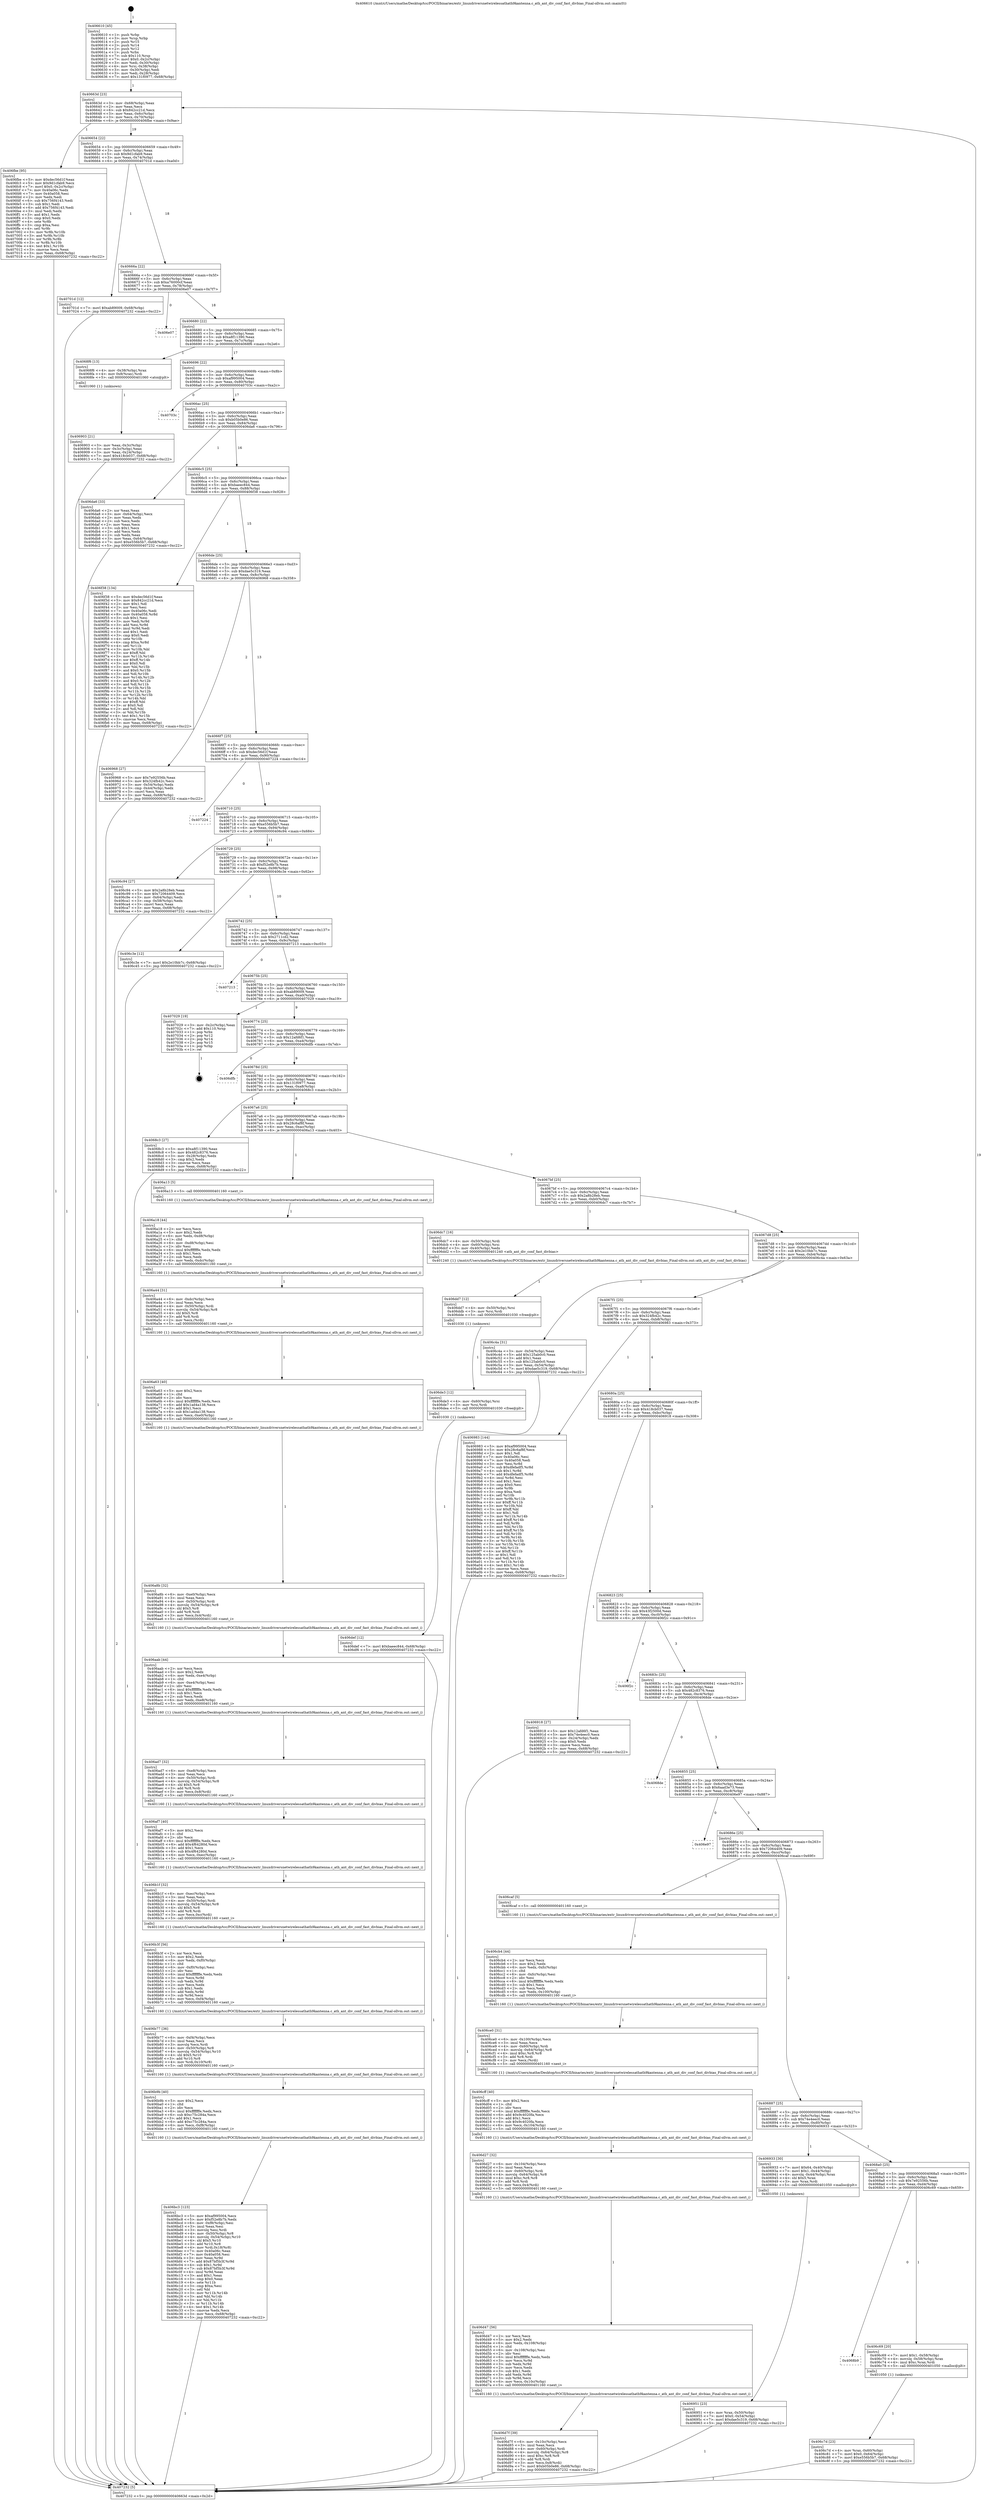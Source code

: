 digraph "0x406610" {
  label = "0x406610 (/mnt/c/Users/mathe/Desktop/tcc/POCII/binaries/extr_linuxdriversnetwirelessathath9kantenna.c_ath_ant_div_conf_fast_divbias_Final-ollvm.out::main(0))"
  labelloc = "t"
  node[shape=record]

  Entry [label="",width=0.3,height=0.3,shape=circle,fillcolor=black,style=filled]
  "0x40663d" [label="{
     0x40663d [23]\l
     | [instrs]\l
     &nbsp;&nbsp;0x40663d \<+3\>: mov -0x68(%rbp),%eax\l
     &nbsp;&nbsp;0x406640 \<+2\>: mov %eax,%ecx\l
     &nbsp;&nbsp;0x406642 \<+6\>: sub $0x842cc21d,%ecx\l
     &nbsp;&nbsp;0x406648 \<+3\>: mov %eax,-0x6c(%rbp)\l
     &nbsp;&nbsp;0x40664b \<+3\>: mov %ecx,-0x70(%rbp)\l
     &nbsp;&nbsp;0x40664e \<+6\>: je 0000000000406fbe \<main+0x9ae\>\l
  }"]
  "0x406fbe" [label="{
     0x406fbe [95]\l
     | [instrs]\l
     &nbsp;&nbsp;0x406fbe \<+5\>: mov $0xdec56d1f,%eax\l
     &nbsp;&nbsp;0x406fc3 \<+5\>: mov $0x9d1cfab9,%ecx\l
     &nbsp;&nbsp;0x406fc8 \<+7\>: movl $0x0,-0x2c(%rbp)\l
     &nbsp;&nbsp;0x406fcf \<+7\>: mov 0x40a06c,%edx\l
     &nbsp;&nbsp;0x406fd6 \<+7\>: mov 0x40a058,%esi\l
     &nbsp;&nbsp;0x406fdd \<+2\>: mov %edx,%edi\l
     &nbsp;&nbsp;0x406fdf \<+6\>: sub $0x756f4143,%edi\l
     &nbsp;&nbsp;0x406fe5 \<+3\>: sub $0x1,%edi\l
     &nbsp;&nbsp;0x406fe8 \<+6\>: add $0x756f4143,%edi\l
     &nbsp;&nbsp;0x406fee \<+3\>: imul %edi,%edx\l
     &nbsp;&nbsp;0x406ff1 \<+3\>: and $0x1,%edx\l
     &nbsp;&nbsp;0x406ff4 \<+3\>: cmp $0x0,%edx\l
     &nbsp;&nbsp;0x406ff7 \<+4\>: sete %r8b\l
     &nbsp;&nbsp;0x406ffb \<+3\>: cmp $0xa,%esi\l
     &nbsp;&nbsp;0x406ffe \<+4\>: setl %r9b\l
     &nbsp;&nbsp;0x407002 \<+3\>: mov %r8b,%r10b\l
     &nbsp;&nbsp;0x407005 \<+3\>: and %r9b,%r10b\l
     &nbsp;&nbsp;0x407008 \<+3\>: xor %r9b,%r8b\l
     &nbsp;&nbsp;0x40700b \<+3\>: or %r8b,%r10b\l
     &nbsp;&nbsp;0x40700e \<+4\>: test $0x1,%r10b\l
     &nbsp;&nbsp;0x407012 \<+3\>: cmovne %ecx,%eax\l
     &nbsp;&nbsp;0x407015 \<+3\>: mov %eax,-0x68(%rbp)\l
     &nbsp;&nbsp;0x407018 \<+5\>: jmp 0000000000407232 \<main+0xc22\>\l
  }"]
  "0x406654" [label="{
     0x406654 [22]\l
     | [instrs]\l
     &nbsp;&nbsp;0x406654 \<+5\>: jmp 0000000000406659 \<main+0x49\>\l
     &nbsp;&nbsp;0x406659 \<+3\>: mov -0x6c(%rbp),%eax\l
     &nbsp;&nbsp;0x40665c \<+5\>: sub $0x9d1cfab9,%eax\l
     &nbsp;&nbsp;0x406661 \<+3\>: mov %eax,-0x74(%rbp)\l
     &nbsp;&nbsp;0x406664 \<+6\>: je 000000000040701d \<main+0xa0d\>\l
  }"]
  Exit [label="",width=0.3,height=0.3,shape=circle,fillcolor=black,style=filled,peripheries=2]
  "0x40701d" [label="{
     0x40701d [12]\l
     | [instrs]\l
     &nbsp;&nbsp;0x40701d \<+7\>: movl $0xab89009,-0x68(%rbp)\l
     &nbsp;&nbsp;0x407024 \<+5\>: jmp 0000000000407232 \<main+0xc22\>\l
  }"]
  "0x40666a" [label="{
     0x40666a [22]\l
     | [instrs]\l
     &nbsp;&nbsp;0x40666a \<+5\>: jmp 000000000040666f \<main+0x5f\>\l
     &nbsp;&nbsp;0x40666f \<+3\>: mov -0x6c(%rbp),%eax\l
     &nbsp;&nbsp;0x406672 \<+5\>: sub $0xa76000cf,%eax\l
     &nbsp;&nbsp;0x406677 \<+3\>: mov %eax,-0x78(%rbp)\l
     &nbsp;&nbsp;0x40667a \<+6\>: je 0000000000406e07 \<main+0x7f7\>\l
  }"]
  "0x406def" [label="{
     0x406def [12]\l
     | [instrs]\l
     &nbsp;&nbsp;0x406def \<+7\>: movl $0xbaeec844,-0x68(%rbp)\l
     &nbsp;&nbsp;0x406df6 \<+5\>: jmp 0000000000407232 \<main+0xc22\>\l
  }"]
  "0x406e07" [label="{
     0x406e07\l
  }", style=dashed]
  "0x406680" [label="{
     0x406680 [22]\l
     | [instrs]\l
     &nbsp;&nbsp;0x406680 \<+5\>: jmp 0000000000406685 \<main+0x75\>\l
     &nbsp;&nbsp;0x406685 \<+3\>: mov -0x6c(%rbp),%eax\l
     &nbsp;&nbsp;0x406688 \<+5\>: sub $0xa8f11390,%eax\l
     &nbsp;&nbsp;0x40668d \<+3\>: mov %eax,-0x7c(%rbp)\l
     &nbsp;&nbsp;0x406690 \<+6\>: je 00000000004068f6 \<main+0x2e6\>\l
  }"]
  "0x406de3" [label="{
     0x406de3 [12]\l
     | [instrs]\l
     &nbsp;&nbsp;0x406de3 \<+4\>: mov -0x60(%rbp),%rsi\l
     &nbsp;&nbsp;0x406de7 \<+3\>: mov %rsi,%rdi\l
     &nbsp;&nbsp;0x406dea \<+5\>: call 0000000000401030 \<free@plt\>\l
     | [calls]\l
     &nbsp;&nbsp;0x401030 \{1\} (unknown)\l
  }"]
  "0x4068f6" [label="{
     0x4068f6 [13]\l
     | [instrs]\l
     &nbsp;&nbsp;0x4068f6 \<+4\>: mov -0x38(%rbp),%rax\l
     &nbsp;&nbsp;0x4068fa \<+4\>: mov 0x8(%rax),%rdi\l
     &nbsp;&nbsp;0x4068fe \<+5\>: call 0000000000401060 \<atoi@plt\>\l
     | [calls]\l
     &nbsp;&nbsp;0x401060 \{1\} (unknown)\l
  }"]
  "0x406696" [label="{
     0x406696 [22]\l
     | [instrs]\l
     &nbsp;&nbsp;0x406696 \<+5\>: jmp 000000000040669b \<main+0x8b\>\l
     &nbsp;&nbsp;0x40669b \<+3\>: mov -0x6c(%rbp),%eax\l
     &nbsp;&nbsp;0x40669e \<+5\>: sub $0xaf995004,%eax\l
     &nbsp;&nbsp;0x4066a3 \<+3\>: mov %eax,-0x80(%rbp)\l
     &nbsp;&nbsp;0x4066a6 \<+6\>: je 000000000040703c \<main+0xa2c\>\l
  }"]
  "0x406dd7" [label="{
     0x406dd7 [12]\l
     | [instrs]\l
     &nbsp;&nbsp;0x406dd7 \<+4\>: mov -0x50(%rbp),%rsi\l
     &nbsp;&nbsp;0x406ddb \<+3\>: mov %rsi,%rdi\l
     &nbsp;&nbsp;0x406dde \<+5\>: call 0000000000401030 \<free@plt\>\l
     | [calls]\l
     &nbsp;&nbsp;0x401030 \{1\} (unknown)\l
  }"]
  "0x40703c" [label="{
     0x40703c\l
  }", style=dashed]
  "0x4066ac" [label="{
     0x4066ac [25]\l
     | [instrs]\l
     &nbsp;&nbsp;0x4066ac \<+5\>: jmp 00000000004066b1 \<main+0xa1\>\l
     &nbsp;&nbsp;0x4066b1 \<+3\>: mov -0x6c(%rbp),%eax\l
     &nbsp;&nbsp;0x4066b4 \<+5\>: sub $0xb05b0e86,%eax\l
     &nbsp;&nbsp;0x4066b9 \<+6\>: mov %eax,-0x84(%rbp)\l
     &nbsp;&nbsp;0x4066bf \<+6\>: je 0000000000406da6 \<main+0x796\>\l
  }"]
  "0x406d7f" [label="{
     0x406d7f [39]\l
     | [instrs]\l
     &nbsp;&nbsp;0x406d7f \<+6\>: mov -0x10c(%rbp),%ecx\l
     &nbsp;&nbsp;0x406d85 \<+3\>: imul %eax,%ecx\l
     &nbsp;&nbsp;0x406d88 \<+4\>: mov -0x60(%rbp),%rdi\l
     &nbsp;&nbsp;0x406d8c \<+4\>: movslq -0x64(%rbp),%r8\l
     &nbsp;&nbsp;0x406d90 \<+4\>: imul $0xc,%r8,%r8\l
     &nbsp;&nbsp;0x406d94 \<+3\>: add %r8,%rdi\l
     &nbsp;&nbsp;0x406d97 \<+3\>: mov %ecx,0x8(%rdi)\l
     &nbsp;&nbsp;0x406d9a \<+7\>: movl $0xb05b0e86,-0x68(%rbp)\l
     &nbsp;&nbsp;0x406da1 \<+5\>: jmp 0000000000407232 \<main+0xc22\>\l
  }"]
  "0x406da6" [label="{
     0x406da6 [33]\l
     | [instrs]\l
     &nbsp;&nbsp;0x406da6 \<+2\>: xor %eax,%eax\l
     &nbsp;&nbsp;0x406da8 \<+3\>: mov -0x64(%rbp),%ecx\l
     &nbsp;&nbsp;0x406dab \<+2\>: mov %eax,%edx\l
     &nbsp;&nbsp;0x406dad \<+2\>: sub %ecx,%edx\l
     &nbsp;&nbsp;0x406daf \<+2\>: mov %eax,%ecx\l
     &nbsp;&nbsp;0x406db1 \<+3\>: sub $0x1,%ecx\l
     &nbsp;&nbsp;0x406db4 \<+2\>: add %ecx,%edx\l
     &nbsp;&nbsp;0x406db6 \<+2\>: sub %edx,%eax\l
     &nbsp;&nbsp;0x406db8 \<+3\>: mov %eax,-0x64(%rbp)\l
     &nbsp;&nbsp;0x406dbb \<+7\>: movl $0xe556b5b7,-0x68(%rbp)\l
     &nbsp;&nbsp;0x406dc2 \<+5\>: jmp 0000000000407232 \<main+0xc22\>\l
  }"]
  "0x4066c5" [label="{
     0x4066c5 [25]\l
     | [instrs]\l
     &nbsp;&nbsp;0x4066c5 \<+5\>: jmp 00000000004066ca \<main+0xba\>\l
     &nbsp;&nbsp;0x4066ca \<+3\>: mov -0x6c(%rbp),%eax\l
     &nbsp;&nbsp;0x4066cd \<+5\>: sub $0xbaeec844,%eax\l
     &nbsp;&nbsp;0x4066d2 \<+6\>: mov %eax,-0x88(%rbp)\l
     &nbsp;&nbsp;0x4066d8 \<+6\>: je 0000000000406f38 \<main+0x928\>\l
  }"]
  "0x406d47" [label="{
     0x406d47 [56]\l
     | [instrs]\l
     &nbsp;&nbsp;0x406d47 \<+2\>: xor %ecx,%ecx\l
     &nbsp;&nbsp;0x406d49 \<+5\>: mov $0x2,%edx\l
     &nbsp;&nbsp;0x406d4e \<+6\>: mov %edx,-0x108(%rbp)\l
     &nbsp;&nbsp;0x406d54 \<+1\>: cltd\l
     &nbsp;&nbsp;0x406d55 \<+6\>: mov -0x108(%rbp),%esi\l
     &nbsp;&nbsp;0x406d5b \<+2\>: idiv %esi\l
     &nbsp;&nbsp;0x406d5d \<+6\>: imul $0xfffffffe,%edx,%edx\l
     &nbsp;&nbsp;0x406d63 \<+3\>: mov %ecx,%r9d\l
     &nbsp;&nbsp;0x406d66 \<+3\>: sub %edx,%r9d\l
     &nbsp;&nbsp;0x406d69 \<+2\>: mov %ecx,%edx\l
     &nbsp;&nbsp;0x406d6b \<+3\>: sub $0x1,%edx\l
     &nbsp;&nbsp;0x406d6e \<+3\>: add %edx,%r9d\l
     &nbsp;&nbsp;0x406d71 \<+3\>: sub %r9d,%ecx\l
     &nbsp;&nbsp;0x406d74 \<+6\>: mov %ecx,-0x10c(%rbp)\l
     &nbsp;&nbsp;0x406d7a \<+5\>: call 0000000000401160 \<next_i\>\l
     | [calls]\l
     &nbsp;&nbsp;0x401160 \{1\} (/mnt/c/Users/mathe/Desktop/tcc/POCII/binaries/extr_linuxdriversnetwirelessathath9kantenna.c_ath_ant_div_conf_fast_divbias_Final-ollvm.out::next_i)\l
  }"]
  "0x406f38" [label="{
     0x406f38 [134]\l
     | [instrs]\l
     &nbsp;&nbsp;0x406f38 \<+5\>: mov $0xdec56d1f,%eax\l
     &nbsp;&nbsp;0x406f3d \<+5\>: mov $0x842cc21d,%ecx\l
     &nbsp;&nbsp;0x406f42 \<+2\>: mov $0x1,%dl\l
     &nbsp;&nbsp;0x406f44 \<+2\>: xor %esi,%esi\l
     &nbsp;&nbsp;0x406f46 \<+7\>: mov 0x40a06c,%edi\l
     &nbsp;&nbsp;0x406f4d \<+8\>: mov 0x40a058,%r8d\l
     &nbsp;&nbsp;0x406f55 \<+3\>: sub $0x1,%esi\l
     &nbsp;&nbsp;0x406f58 \<+3\>: mov %edi,%r9d\l
     &nbsp;&nbsp;0x406f5b \<+3\>: add %esi,%r9d\l
     &nbsp;&nbsp;0x406f5e \<+4\>: imul %r9d,%edi\l
     &nbsp;&nbsp;0x406f62 \<+3\>: and $0x1,%edi\l
     &nbsp;&nbsp;0x406f65 \<+3\>: cmp $0x0,%edi\l
     &nbsp;&nbsp;0x406f68 \<+4\>: sete %r10b\l
     &nbsp;&nbsp;0x406f6c \<+4\>: cmp $0xa,%r8d\l
     &nbsp;&nbsp;0x406f70 \<+4\>: setl %r11b\l
     &nbsp;&nbsp;0x406f74 \<+3\>: mov %r10b,%bl\l
     &nbsp;&nbsp;0x406f77 \<+3\>: xor $0xff,%bl\l
     &nbsp;&nbsp;0x406f7a \<+3\>: mov %r11b,%r14b\l
     &nbsp;&nbsp;0x406f7d \<+4\>: xor $0xff,%r14b\l
     &nbsp;&nbsp;0x406f81 \<+3\>: xor $0x0,%dl\l
     &nbsp;&nbsp;0x406f84 \<+3\>: mov %bl,%r15b\l
     &nbsp;&nbsp;0x406f87 \<+4\>: and $0x0,%r15b\l
     &nbsp;&nbsp;0x406f8b \<+3\>: and %dl,%r10b\l
     &nbsp;&nbsp;0x406f8e \<+3\>: mov %r14b,%r12b\l
     &nbsp;&nbsp;0x406f91 \<+4\>: and $0x0,%r12b\l
     &nbsp;&nbsp;0x406f95 \<+3\>: and %dl,%r11b\l
     &nbsp;&nbsp;0x406f98 \<+3\>: or %r10b,%r15b\l
     &nbsp;&nbsp;0x406f9b \<+3\>: or %r11b,%r12b\l
     &nbsp;&nbsp;0x406f9e \<+3\>: xor %r12b,%r15b\l
     &nbsp;&nbsp;0x406fa1 \<+3\>: or %r14b,%bl\l
     &nbsp;&nbsp;0x406fa4 \<+3\>: xor $0xff,%bl\l
     &nbsp;&nbsp;0x406fa7 \<+3\>: or $0x0,%dl\l
     &nbsp;&nbsp;0x406faa \<+2\>: and %dl,%bl\l
     &nbsp;&nbsp;0x406fac \<+3\>: or %bl,%r15b\l
     &nbsp;&nbsp;0x406faf \<+4\>: test $0x1,%r15b\l
     &nbsp;&nbsp;0x406fb3 \<+3\>: cmovne %ecx,%eax\l
     &nbsp;&nbsp;0x406fb6 \<+3\>: mov %eax,-0x68(%rbp)\l
     &nbsp;&nbsp;0x406fb9 \<+5\>: jmp 0000000000407232 \<main+0xc22\>\l
  }"]
  "0x4066de" [label="{
     0x4066de [25]\l
     | [instrs]\l
     &nbsp;&nbsp;0x4066de \<+5\>: jmp 00000000004066e3 \<main+0xd3\>\l
     &nbsp;&nbsp;0x4066e3 \<+3\>: mov -0x6c(%rbp),%eax\l
     &nbsp;&nbsp;0x4066e6 \<+5\>: sub $0xdae5c319,%eax\l
     &nbsp;&nbsp;0x4066eb \<+6\>: mov %eax,-0x8c(%rbp)\l
     &nbsp;&nbsp;0x4066f1 \<+6\>: je 0000000000406968 \<main+0x358\>\l
  }"]
  "0x406d27" [label="{
     0x406d27 [32]\l
     | [instrs]\l
     &nbsp;&nbsp;0x406d27 \<+6\>: mov -0x104(%rbp),%ecx\l
     &nbsp;&nbsp;0x406d2d \<+3\>: imul %eax,%ecx\l
     &nbsp;&nbsp;0x406d30 \<+4\>: mov -0x60(%rbp),%rdi\l
     &nbsp;&nbsp;0x406d34 \<+4\>: movslq -0x64(%rbp),%r8\l
     &nbsp;&nbsp;0x406d38 \<+4\>: imul $0xc,%r8,%r8\l
     &nbsp;&nbsp;0x406d3c \<+3\>: add %r8,%rdi\l
     &nbsp;&nbsp;0x406d3f \<+3\>: mov %ecx,0x4(%rdi)\l
     &nbsp;&nbsp;0x406d42 \<+5\>: call 0000000000401160 \<next_i\>\l
     | [calls]\l
     &nbsp;&nbsp;0x401160 \{1\} (/mnt/c/Users/mathe/Desktop/tcc/POCII/binaries/extr_linuxdriversnetwirelessathath9kantenna.c_ath_ant_div_conf_fast_divbias_Final-ollvm.out::next_i)\l
  }"]
  "0x406968" [label="{
     0x406968 [27]\l
     | [instrs]\l
     &nbsp;&nbsp;0x406968 \<+5\>: mov $0x7e92556b,%eax\l
     &nbsp;&nbsp;0x40696d \<+5\>: mov $0x324fb42c,%ecx\l
     &nbsp;&nbsp;0x406972 \<+3\>: mov -0x54(%rbp),%edx\l
     &nbsp;&nbsp;0x406975 \<+3\>: cmp -0x44(%rbp),%edx\l
     &nbsp;&nbsp;0x406978 \<+3\>: cmovl %ecx,%eax\l
     &nbsp;&nbsp;0x40697b \<+3\>: mov %eax,-0x68(%rbp)\l
     &nbsp;&nbsp;0x40697e \<+5\>: jmp 0000000000407232 \<main+0xc22\>\l
  }"]
  "0x4066f7" [label="{
     0x4066f7 [25]\l
     | [instrs]\l
     &nbsp;&nbsp;0x4066f7 \<+5\>: jmp 00000000004066fc \<main+0xec\>\l
     &nbsp;&nbsp;0x4066fc \<+3\>: mov -0x6c(%rbp),%eax\l
     &nbsp;&nbsp;0x4066ff \<+5\>: sub $0xdec56d1f,%eax\l
     &nbsp;&nbsp;0x406704 \<+6\>: mov %eax,-0x90(%rbp)\l
     &nbsp;&nbsp;0x40670a \<+6\>: je 0000000000407224 \<main+0xc14\>\l
  }"]
  "0x406cff" [label="{
     0x406cff [40]\l
     | [instrs]\l
     &nbsp;&nbsp;0x406cff \<+5\>: mov $0x2,%ecx\l
     &nbsp;&nbsp;0x406d04 \<+1\>: cltd\l
     &nbsp;&nbsp;0x406d05 \<+2\>: idiv %ecx\l
     &nbsp;&nbsp;0x406d07 \<+6\>: imul $0xfffffffe,%edx,%ecx\l
     &nbsp;&nbsp;0x406d0d \<+6\>: add $0x9c4020fa,%ecx\l
     &nbsp;&nbsp;0x406d13 \<+3\>: add $0x1,%ecx\l
     &nbsp;&nbsp;0x406d16 \<+6\>: sub $0x9c4020fa,%ecx\l
     &nbsp;&nbsp;0x406d1c \<+6\>: mov %ecx,-0x104(%rbp)\l
     &nbsp;&nbsp;0x406d22 \<+5\>: call 0000000000401160 \<next_i\>\l
     | [calls]\l
     &nbsp;&nbsp;0x401160 \{1\} (/mnt/c/Users/mathe/Desktop/tcc/POCII/binaries/extr_linuxdriversnetwirelessathath9kantenna.c_ath_ant_div_conf_fast_divbias_Final-ollvm.out::next_i)\l
  }"]
  "0x407224" [label="{
     0x407224\l
  }", style=dashed]
  "0x406710" [label="{
     0x406710 [25]\l
     | [instrs]\l
     &nbsp;&nbsp;0x406710 \<+5\>: jmp 0000000000406715 \<main+0x105\>\l
     &nbsp;&nbsp;0x406715 \<+3\>: mov -0x6c(%rbp),%eax\l
     &nbsp;&nbsp;0x406718 \<+5\>: sub $0xe556b5b7,%eax\l
     &nbsp;&nbsp;0x40671d \<+6\>: mov %eax,-0x94(%rbp)\l
     &nbsp;&nbsp;0x406723 \<+6\>: je 0000000000406c94 \<main+0x684\>\l
  }"]
  "0x406ce0" [label="{
     0x406ce0 [31]\l
     | [instrs]\l
     &nbsp;&nbsp;0x406ce0 \<+6\>: mov -0x100(%rbp),%ecx\l
     &nbsp;&nbsp;0x406ce6 \<+3\>: imul %eax,%ecx\l
     &nbsp;&nbsp;0x406ce9 \<+4\>: mov -0x60(%rbp),%rdi\l
     &nbsp;&nbsp;0x406ced \<+4\>: movslq -0x64(%rbp),%r8\l
     &nbsp;&nbsp;0x406cf1 \<+4\>: imul $0xc,%r8,%r8\l
     &nbsp;&nbsp;0x406cf5 \<+3\>: add %r8,%rdi\l
     &nbsp;&nbsp;0x406cf8 \<+2\>: mov %ecx,(%rdi)\l
     &nbsp;&nbsp;0x406cfa \<+5\>: call 0000000000401160 \<next_i\>\l
     | [calls]\l
     &nbsp;&nbsp;0x401160 \{1\} (/mnt/c/Users/mathe/Desktop/tcc/POCII/binaries/extr_linuxdriversnetwirelessathath9kantenna.c_ath_ant_div_conf_fast_divbias_Final-ollvm.out::next_i)\l
  }"]
  "0x406c94" [label="{
     0x406c94 [27]\l
     | [instrs]\l
     &nbsp;&nbsp;0x406c94 \<+5\>: mov $0x2a8b28eb,%eax\l
     &nbsp;&nbsp;0x406c99 \<+5\>: mov $0x72064409,%ecx\l
     &nbsp;&nbsp;0x406c9e \<+3\>: mov -0x64(%rbp),%edx\l
     &nbsp;&nbsp;0x406ca1 \<+3\>: cmp -0x58(%rbp),%edx\l
     &nbsp;&nbsp;0x406ca4 \<+3\>: cmovl %ecx,%eax\l
     &nbsp;&nbsp;0x406ca7 \<+3\>: mov %eax,-0x68(%rbp)\l
     &nbsp;&nbsp;0x406caa \<+5\>: jmp 0000000000407232 \<main+0xc22\>\l
  }"]
  "0x406729" [label="{
     0x406729 [25]\l
     | [instrs]\l
     &nbsp;&nbsp;0x406729 \<+5\>: jmp 000000000040672e \<main+0x11e\>\l
     &nbsp;&nbsp;0x40672e \<+3\>: mov -0x6c(%rbp),%eax\l
     &nbsp;&nbsp;0x406731 \<+5\>: sub $0xf52e8b7b,%eax\l
     &nbsp;&nbsp;0x406736 \<+6\>: mov %eax,-0x98(%rbp)\l
     &nbsp;&nbsp;0x40673c \<+6\>: je 0000000000406c3e \<main+0x62e\>\l
  }"]
  "0x406cb4" [label="{
     0x406cb4 [44]\l
     | [instrs]\l
     &nbsp;&nbsp;0x406cb4 \<+2\>: xor %ecx,%ecx\l
     &nbsp;&nbsp;0x406cb6 \<+5\>: mov $0x2,%edx\l
     &nbsp;&nbsp;0x406cbb \<+6\>: mov %edx,-0xfc(%rbp)\l
     &nbsp;&nbsp;0x406cc1 \<+1\>: cltd\l
     &nbsp;&nbsp;0x406cc2 \<+6\>: mov -0xfc(%rbp),%esi\l
     &nbsp;&nbsp;0x406cc8 \<+2\>: idiv %esi\l
     &nbsp;&nbsp;0x406cca \<+6\>: imul $0xfffffffe,%edx,%edx\l
     &nbsp;&nbsp;0x406cd0 \<+3\>: sub $0x1,%ecx\l
     &nbsp;&nbsp;0x406cd3 \<+2\>: sub %ecx,%edx\l
     &nbsp;&nbsp;0x406cd5 \<+6\>: mov %edx,-0x100(%rbp)\l
     &nbsp;&nbsp;0x406cdb \<+5\>: call 0000000000401160 \<next_i\>\l
     | [calls]\l
     &nbsp;&nbsp;0x401160 \{1\} (/mnt/c/Users/mathe/Desktop/tcc/POCII/binaries/extr_linuxdriversnetwirelessathath9kantenna.c_ath_ant_div_conf_fast_divbias_Final-ollvm.out::next_i)\l
  }"]
  "0x406c3e" [label="{
     0x406c3e [12]\l
     | [instrs]\l
     &nbsp;&nbsp;0x406c3e \<+7\>: movl $0x2e10bb7c,-0x68(%rbp)\l
     &nbsp;&nbsp;0x406c45 \<+5\>: jmp 0000000000407232 \<main+0xc22\>\l
  }"]
  "0x406742" [label="{
     0x406742 [25]\l
     | [instrs]\l
     &nbsp;&nbsp;0x406742 \<+5\>: jmp 0000000000406747 \<main+0x137\>\l
     &nbsp;&nbsp;0x406747 \<+3\>: mov -0x6c(%rbp),%eax\l
     &nbsp;&nbsp;0x40674a \<+5\>: sub $0x2711cd2,%eax\l
     &nbsp;&nbsp;0x40674f \<+6\>: mov %eax,-0x9c(%rbp)\l
     &nbsp;&nbsp;0x406755 \<+6\>: je 0000000000407213 \<main+0xc03\>\l
  }"]
  "0x406c7d" [label="{
     0x406c7d [23]\l
     | [instrs]\l
     &nbsp;&nbsp;0x406c7d \<+4\>: mov %rax,-0x60(%rbp)\l
     &nbsp;&nbsp;0x406c81 \<+7\>: movl $0x0,-0x64(%rbp)\l
     &nbsp;&nbsp;0x406c88 \<+7\>: movl $0xe556b5b7,-0x68(%rbp)\l
     &nbsp;&nbsp;0x406c8f \<+5\>: jmp 0000000000407232 \<main+0xc22\>\l
  }"]
  "0x407213" [label="{
     0x407213\l
  }", style=dashed]
  "0x40675b" [label="{
     0x40675b [25]\l
     | [instrs]\l
     &nbsp;&nbsp;0x40675b \<+5\>: jmp 0000000000406760 \<main+0x150\>\l
     &nbsp;&nbsp;0x406760 \<+3\>: mov -0x6c(%rbp),%eax\l
     &nbsp;&nbsp;0x406763 \<+5\>: sub $0xab89009,%eax\l
     &nbsp;&nbsp;0x406768 \<+6\>: mov %eax,-0xa0(%rbp)\l
     &nbsp;&nbsp;0x40676e \<+6\>: je 0000000000407029 \<main+0xa19\>\l
  }"]
  "0x4068b9" [label="{
     0x4068b9\l
  }", style=dashed]
  "0x407029" [label="{
     0x407029 [19]\l
     | [instrs]\l
     &nbsp;&nbsp;0x407029 \<+3\>: mov -0x2c(%rbp),%eax\l
     &nbsp;&nbsp;0x40702c \<+7\>: add $0x110,%rsp\l
     &nbsp;&nbsp;0x407033 \<+1\>: pop %rbx\l
     &nbsp;&nbsp;0x407034 \<+2\>: pop %r12\l
     &nbsp;&nbsp;0x407036 \<+2\>: pop %r14\l
     &nbsp;&nbsp;0x407038 \<+2\>: pop %r15\l
     &nbsp;&nbsp;0x40703a \<+1\>: pop %rbp\l
     &nbsp;&nbsp;0x40703b \<+1\>: ret\l
  }"]
  "0x406774" [label="{
     0x406774 [25]\l
     | [instrs]\l
     &nbsp;&nbsp;0x406774 \<+5\>: jmp 0000000000406779 \<main+0x169\>\l
     &nbsp;&nbsp;0x406779 \<+3\>: mov -0x6c(%rbp),%eax\l
     &nbsp;&nbsp;0x40677c \<+5\>: sub $0x12afd6f1,%eax\l
     &nbsp;&nbsp;0x406781 \<+6\>: mov %eax,-0xa4(%rbp)\l
     &nbsp;&nbsp;0x406787 \<+6\>: je 0000000000406dfb \<main+0x7eb\>\l
  }"]
  "0x406c69" [label="{
     0x406c69 [20]\l
     | [instrs]\l
     &nbsp;&nbsp;0x406c69 \<+7\>: movl $0x1,-0x58(%rbp)\l
     &nbsp;&nbsp;0x406c70 \<+4\>: movslq -0x58(%rbp),%rax\l
     &nbsp;&nbsp;0x406c74 \<+4\>: imul $0xc,%rax,%rdi\l
     &nbsp;&nbsp;0x406c78 \<+5\>: call 0000000000401050 \<malloc@plt\>\l
     | [calls]\l
     &nbsp;&nbsp;0x401050 \{1\} (unknown)\l
  }"]
  "0x406dfb" [label="{
     0x406dfb\l
  }", style=dashed]
  "0x40678d" [label="{
     0x40678d [25]\l
     | [instrs]\l
     &nbsp;&nbsp;0x40678d \<+5\>: jmp 0000000000406792 \<main+0x182\>\l
     &nbsp;&nbsp;0x406792 \<+3\>: mov -0x6c(%rbp),%eax\l
     &nbsp;&nbsp;0x406795 \<+5\>: sub $0x131f0977,%eax\l
     &nbsp;&nbsp;0x40679a \<+6\>: mov %eax,-0xa8(%rbp)\l
     &nbsp;&nbsp;0x4067a0 \<+6\>: je 00000000004068c3 \<main+0x2b3\>\l
  }"]
  "0x406bc3" [label="{
     0x406bc3 [123]\l
     | [instrs]\l
     &nbsp;&nbsp;0x406bc3 \<+5\>: mov $0xaf995004,%ecx\l
     &nbsp;&nbsp;0x406bc8 \<+5\>: mov $0xf52e8b7b,%edx\l
     &nbsp;&nbsp;0x406bcd \<+6\>: mov -0xf8(%rbp),%esi\l
     &nbsp;&nbsp;0x406bd3 \<+3\>: imul %eax,%esi\l
     &nbsp;&nbsp;0x406bd6 \<+3\>: movslq %esi,%rdi\l
     &nbsp;&nbsp;0x406bd9 \<+4\>: mov -0x50(%rbp),%r8\l
     &nbsp;&nbsp;0x406bdd \<+4\>: movslq -0x54(%rbp),%r10\l
     &nbsp;&nbsp;0x406be1 \<+4\>: shl $0x5,%r10\l
     &nbsp;&nbsp;0x406be5 \<+3\>: add %r10,%r8\l
     &nbsp;&nbsp;0x406be8 \<+4\>: mov %rdi,0x18(%r8)\l
     &nbsp;&nbsp;0x406bec \<+7\>: mov 0x40a06c,%eax\l
     &nbsp;&nbsp;0x406bf3 \<+7\>: mov 0x40a058,%esi\l
     &nbsp;&nbsp;0x406bfa \<+3\>: mov %eax,%r9d\l
     &nbsp;&nbsp;0x406bfd \<+7\>: add $0x87bf5b3f,%r9d\l
     &nbsp;&nbsp;0x406c04 \<+4\>: sub $0x1,%r9d\l
     &nbsp;&nbsp;0x406c08 \<+7\>: sub $0x87bf5b3f,%r9d\l
     &nbsp;&nbsp;0x406c0f \<+4\>: imul %r9d,%eax\l
     &nbsp;&nbsp;0x406c13 \<+3\>: and $0x1,%eax\l
     &nbsp;&nbsp;0x406c16 \<+3\>: cmp $0x0,%eax\l
     &nbsp;&nbsp;0x406c19 \<+4\>: sete %r11b\l
     &nbsp;&nbsp;0x406c1d \<+3\>: cmp $0xa,%esi\l
     &nbsp;&nbsp;0x406c20 \<+3\>: setl %bl\l
     &nbsp;&nbsp;0x406c23 \<+3\>: mov %r11b,%r14b\l
     &nbsp;&nbsp;0x406c26 \<+3\>: and %bl,%r14b\l
     &nbsp;&nbsp;0x406c29 \<+3\>: xor %bl,%r11b\l
     &nbsp;&nbsp;0x406c2c \<+3\>: or %r11b,%r14b\l
     &nbsp;&nbsp;0x406c2f \<+4\>: test $0x1,%r14b\l
     &nbsp;&nbsp;0x406c33 \<+3\>: cmovne %edx,%ecx\l
     &nbsp;&nbsp;0x406c36 \<+3\>: mov %ecx,-0x68(%rbp)\l
     &nbsp;&nbsp;0x406c39 \<+5\>: jmp 0000000000407232 \<main+0xc22\>\l
  }"]
  "0x4068c3" [label="{
     0x4068c3 [27]\l
     | [instrs]\l
     &nbsp;&nbsp;0x4068c3 \<+5\>: mov $0xa8f11390,%eax\l
     &nbsp;&nbsp;0x4068c8 \<+5\>: mov $0x482c8376,%ecx\l
     &nbsp;&nbsp;0x4068cd \<+3\>: mov -0x28(%rbp),%edx\l
     &nbsp;&nbsp;0x4068d0 \<+3\>: cmp $0x2,%edx\l
     &nbsp;&nbsp;0x4068d3 \<+3\>: cmovne %ecx,%eax\l
     &nbsp;&nbsp;0x4068d6 \<+3\>: mov %eax,-0x68(%rbp)\l
     &nbsp;&nbsp;0x4068d9 \<+5\>: jmp 0000000000407232 \<main+0xc22\>\l
  }"]
  "0x4067a6" [label="{
     0x4067a6 [25]\l
     | [instrs]\l
     &nbsp;&nbsp;0x4067a6 \<+5\>: jmp 00000000004067ab \<main+0x19b\>\l
     &nbsp;&nbsp;0x4067ab \<+3\>: mov -0x6c(%rbp),%eax\l
     &nbsp;&nbsp;0x4067ae \<+5\>: sub $0x28c6af8f,%eax\l
     &nbsp;&nbsp;0x4067b3 \<+6\>: mov %eax,-0xac(%rbp)\l
     &nbsp;&nbsp;0x4067b9 \<+6\>: je 0000000000406a13 \<main+0x403\>\l
  }"]
  "0x407232" [label="{
     0x407232 [5]\l
     | [instrs]\l
     &nbsp;&nbsp;0x407232 \<+5\>: jmp 000000000040663d \<main+0x2d\>\l
  }"]
  "0x406610" [label="{
     0x406610 [45]\l
     | [instrs]\l
     &nbsp;&nbsp;0x406610 \<+1\>: push %rbp\l
     &nbsp;&nbsp;0x406611 \<+3\>: mov %rsp,%rbp\l
     &nbsp;&nbsp;0x406614 \<+2\>: push %r15\l
     &nbsp;&nbsp;0x406616 \<+2\>: push %r14\l
     &nbsp;&nbsp;0x406618 \<+2\>: push %r12\l
     &nbsp;&nbsp;0x40661a \<+1\>: push %rbx\l
     &nbsp;&nbsp;0x40661b \<+7\>: sub $0x110,%rsp\l
     &nbsp;&nbsp;0x406622 \<+7\>: movl $0x0,-0x2c(%rbp)\l
     &nbsp;&nbsp;0x406629 \<+3\>: mov %edi,-0x30(%rbp)\l
     &nbsp;&nbsp;0x40662c \<+4\>: mov %rsi,-0x38(%rbp)\l
     &nbsp;&nbsp;0x406630 \<+3\>: mov -0x30(%rbp),%edi\l
     &nbsp;&nbsp;0x406633 \<+3\>: mov %edi,-0x28(%rbp)\l
     &nbsp;&nbsp;0x406636 \<+7\>: movl $0x131f0977,-0x68(%rbp)\l
  }"]
  "0x406903" [label="{
     0x406903 [21]\l
     | [instrs]\l
     &nbsp;&nbsp;0x406903 \<+3\>: mov %eax,-0x3c(%rbp)\l
     &nbsp;&nbsp;0x406906 \<+3\>: mov -0x3c(%rbp),%eax\l
     &nbsp;&nbsp;0x406909 \<+3\>: mov %eax,-0x24(%rbp)\l
     &nbsp;&nbsp;0x40690c \<+7\>: movl $0x418cb037,-0x68(%rbp)\l
     &nbsp;&nbsp;0x406913 \<+5\>: jmp 0000000000407232 \<main+0xc22\>\l
  }"]
  "0x406b9b" [label="{
     0x406b9b [40]\l
     | [instrs]\l
     &nbsp;&nbsp;0x406b9b \<+5\>: mov $0x2,%ecx\l
     &nbsp;&nbsp;0x406ba0 \<+1\>: cltd\l
     &nbsp;&nbsp;0x406ba1 \<+2\>: idiv %ecx\l
     &nbsp;&nbsp;0x406ba3 \<+6\>: imul $0xfffffffe,%edx,%ecx\l
     &nbsp;&nbsp;0x406ba9 \<+6\>: sub $0xc75c284a,%ecx\l
     &nbsp;&nbsp;0x406baf \<+3\>: add $0x1,%ecx\l
     &nbsp;&nbsp;0x406bb2 \<+6\>: add $0xc75c284a,%ecx\l
     &nbsp;&nbsp;0x406bb8 \<+6\>: mov %ecx,-0xf8(%rbp)\l
     &nbsp;&nbsp;0x406bbe \<+5\>: call 0000000000401160 \<next_i\>\l
     | [calls]\l
     &nbsp;&nbsp;0x401160 \{1\} (/mnt/c/Users/mathe/Desktop/tcc/POCII/binaries/extr_linuxdriversnetwirelessathath9kantenna.c_ath_ant_div_conf_fast_divbias_Final-ollvm.out::next_i)\l
  }"]
  "0x406a13" [label="{
     0x406a13 [5]\l
     | [instrs]\l
     &nbsp;&nbsp;0x406a13 \<+5\>: call 0000000000401160 \<next_i\>\l
     | [calls]\l
     &nbsp;&nbsp;0x401160 \{1\} (/mnt/c/Users/mathe/Desktop/tcc/POCII/binaries/extr_linuxdriversnetwirelessathath9kantenna.c_ath_ant_div_conf_fast_divbias_Final-ollvm.out::next_i)\l
  }"]
  "0x4067bf" [label="{
     0x4067bf [25]\l
     | [instrs]\l
     &nbsp;&nbsp;0x4067bf \<+5\>: jmp 00000000004067c4 \<main+0x1b4\>\l
     &nbsp;&nbsp;0x4067c4 \<+3\>: mov -0x6c(%rbp),%eax\l
     &nbsp;&nbsp;0x4067c7 \<+5\>: sub $0x2a8b28eb,%eax\l
     &nbsp;&nbsp;0x4067cc \<+6\>: mov %eax,-0xb0(%rbp)\l
     &nbsp;&nbsp;0x4067d2 \<+6\>: je 0000000000406dc7 \<main+0x7b7\>\l
  }"]
  "0x406b77" [label="{
     0x406b77 [36]\l
     | [instrs]\l
     &nbsp;&nbsp;0x406b77 \<+6\>: mov -0xf4(%rbp),%ecx\l
     &nbsp;&nbsp;0x406b7d \<+3\>: imul %eax,%ecx\l
     &nbsp;&nbsp;0x406b80 \<+3\>: movslq %ecx,%rdi\l
     &nbsp;&nbsp;0x406b83 \<+4\>: mov -0x50(%rbp),%r8\l
     &nbsp;&nbsp;0x406b87 \<+4\>: movslq -0x54(%rbp),%r10\l
     &nbsp;&nbsp;0x406b8b \<+4\>: shl $0x5,%r10\l
     &nbsp;&nbsp;0x406b8f \<+3\>: add %r10,%r8\l
     &nbsp;&nbsp;0x406b92 \<+4\>: mov %rdi,0x10(%r8)\l
     &nbsp;&nbsp;0x406b96 \<+5\>: call 0000000000401160 \<next_i\>\l
     | [calls]\l
     &nbsp;&nbsp;0x401160 \{1\} (/mnt/c/Users/mathe/Desktop/tcc/POCII/binaries/extr_linuxdriversnetwirelessathath9kantenna.c_ath_ant_div_conf_fast_divbias_Final-ollvm.out::next_i)\l
  }"]
  "0x406dc7" [label="{
     0x406dc7 [16]\l
     | [instrs]\l
     &nbsp;&nbsp;0x406dc7 \<+4\>: mov -0x50(%rbp),%rdi\l
     &nbsp;&nbsp;0x406dcb \<+4\>: mov -0x60(%rbp),%rsi\l
     &nbsp;&nbsp;0x406dcf \<+3\>: mov -0x40(%rbp),%edx\l
     &nbsp;&nbsp;0x406dd2 \<+5\>: call 0000000000401240 \<ath_ant_div_conf_fast_divbias\>\l
     | [calls]\l
     &nbsp;&nbsp;0x401240 \{1\} (/mnt/c/Users/mathe/Desktop/tcc/POCII/binaries/extr_linuxdriversnetwirelessathath9kantenna.c_ath_ant_div_conf_fast_divbias_Final-ollvm.out::ath_ant_div_conf_fast_divbias)\l
  }"]
  "0x4067d8" [label="{
     0x4067d8 [25]\l
     | [instrs]\l
     &nbsp;&nbsp;0x4067d8 \<+5\>: jmp 00000000004067dd \<main+0x1cd\>\l
     &nbsp;&nbsp;0x4067dd \<+3\>: mov -0x6c(%rbp),%eax\l
     &nbsp;&nbsp;0x4067e0 \<+5\>: sub $0x2e10bb7c,%eax\l
     &nbsp;&nbsp;0x4067e5 \<+6\>: mov %eax,-0xb4(%rbp)\l
     &nbsp;&nbsp;0x4067eb \<+6\>: je 0000000000406c4a \<main+0x63a\>\l
  }"]
  "0x406b3f" [label="{
     0x406b3f [56]\l
     | [instrs]\l
     &nbsp;&nbsp;0x406b3f \<+2\>: xor %ecx,%ecx\l
     &nbsp;&nbsp;0x406b41 \<+5\>: mov $0x2,%edx\l
     &nbsp;&nbsp;0x406b46 \<+6\>: mov %edx,-0xf0(%rbp)\l
     &nbsp;&nbsp;0x406b4c \<+1\>: cltd\l
     &nbsp;&nbsp;0x406b4d \<+6\>: mov -0xf0(%rbp),%esi\l
     &nbsp;&nbsp;0x406b53 \<+2\>: idiv %esi\l
     &nbsp;&nbsp;0x406b55 \<+6\>: imul $0xfffffffe,%edx,%edx\l
     &nbsp;&nbsp;0x406b5b \<+3\>: mov %ecx,%r9d\l
     &nbsp;&nbsp;0x406b5e \<+3\>: sub %edx,%r9d\l
     &nbsp;&nbsp;0x406b61 \<+2\>: mov %ecx,%edx\l
     &nbsp;&nbsp;0x406b63 \<+3\>: sub $0x1,%edx\l
     &nbsp;&nbsp;0x406b66 \<+3\>: add %edx,%r9d\l
     &nbsp;&nbsp;0x406b69 \<+3\>: sub %r9d,%ecx\l
     &nbsp;&nbsp;0x406b6c \<+6\>: mov %ecx,-0xf4(%rbp)\l
     &nbsp;&nbsp;0x406b72 \<+5\>: call 0000000000401160 \<next_i\>\l
     | [calls]\l
     &nbsp;&nbsp;0x401160 \{1\} (/mnt/c/Users/mathe/Desktop/tcc/POCII/binaries/extr_linuxdriversnetwirelessathath9kantenna.c_ath_ant_div_conf_fast_divbias_Final-ollvm.out::next_i)\l
  }"]
  "0x406c4a" [label="{
     0x406c4a [31]\l
     | [instrs]\l
     &nbsp;&nbsp;0x406c4a \<+3\>: mov -0x54(%rbp),%eax\l
     &nbsp;&nbsp;0x406c4d \<+5\>: add $0x125ab0c0,%eax\l
     &nbsp;&nbsp;0x406c52 \<+3\>: add $0x1,%eax\l
     &nbsp;&nbsp;0x406c55 \<+5\>: sub $0x125ab0c0,%eax\l
     &nbsp;&nbsp;0x406c5a \<+3\>: mov %eax,-0x54(%rbp)\l
     &nbsp;&nbsp;0x406c5d \<+7\>: movl $0xdae5c319,-0x68(%rbp)\l
     &nbsp;&nbsp;0x406c64 \<+5\>: jmp 0000000000407232 \<main+0xc22\>\l
  }"]
  "0x4067f1" [label="{
     0x4067f1 [25]\l
     | [instrs]\l
     &nbsp;&nbsp;0x4067f1 \<+5\>: jmp 00000000004067f6 \<main+0x1e6\>\l
     &nbsp;&nbsp;0x4067f6 \<+3\>: mov -0x6c(%rbp),%eax\l
     &nbsp;&nbsp;0x4067f9 \<+5\>: sub $0x324fb42c,%eax\l
     &nbsp;&nbsp;0x4067fe \<+6\>: mov %eax,-0xb8(%rbp)\l
     &nbsp;&nbsp;0x406804 \<+6\>: je 0000000000406983 \<main+0x373\>\l
  }"]
  "0x406b1f" [label="{
     0x406b1f [32]\l
     | [instrs]\l
     &nbsp;&nbsp;0x406b1f \<+6\>: mov -0xec(%rbp),%ecx\l
     &nbsp;&nbsp;0x406b25 \<+3\>: imul %eax,%ecx\l
     &nbsp;&nbsp;0x406b28 \<+4\>: mov -0x50(%rbp),%rdi\l
     &nbsp;&nbsp;0x406b2c \<+4\>: movslq -0x54(%rbp),%r8\l
     &nbsp;&nbsp;0x406b30 \<+4\>: shl $0x5,%r8\l
     &nbsp;&nbsp;0x406b34 \<+3\>: add %r8,%rdi\l
     &nbsp;&nbsp;0x406b37 \<+3\>: mov %ecx,0xc(%rdi)\l
     &nbsp;&nbsp;0x406b3a \<+5\>: call 0000000000401160 \<next_i\>\l
     | [calls]\l
     &nbsp;&nbsp;0x401160 \{1\} (/mnt/c/Users/mathe/Desktop/tcc/POCII/binaries/extr_linuxdriversnetwirelessathath9kantenna.c_ath_ant_div_conf_fast_divbias_Final-ollvm.out::next_i)\l
  }"]
  "0x406983" [label="{
     0x406983 [144]\l
     | [instrs]\l
     &nbsp;&nbsp;0x406983 \<+5\>: mov $0xaf995004,%eax\l
     &nbsp;&nbsp;0x406988 \<+5\>: mov $0x28c6af8f,%ecx\l
     &nbsp;&nbsp;0x40698d \<+2\>: mov $0x1,%dl\l
     &nbsp;&nbsp;0x40698f \<+7\>: mov 0x40a06c,%esi\l
     &nbsp;&nbsp;0x406996 \<+7\>: mov 0x40a058,%edi\l
     &nbsp;&nbsp;0x40699d \<+3\>: mov %esi,%r8d\l
     &nbsp;&nbsp;0x4069a0 \<+7\>: sub $0xdfefadf5,%r8d\l
     &nbsp;&nbsp;0x4069a7 \<+4\>: sub $0x1,%r8d\l
     &nbsp;&nbsp;0x4069ab \<+7\>: add $0xdfefadf5,%r8d\l
     &nbsp;&nbsp;0x4069b2 \<+4\>: imul %r8d,%esi\l
     &nbsp;&nbsp;0x4069b6 \<+3\>: and $0x1,%esi\l
     &nbsp;&nbsp;0x4069b9 \<+3\>: cmp $0x0,%esi\l
     &nbsp;&nbsp;0x4069bc \<+4\>: sete %r9b\l
     &nbsp;&nbsp;0x4069c0 \<+3\>: cmp $0xa,%edi\l
     &nbsp;&nbsp;0x4069c3 \<+4\>: setl %r10b\l
     &nbsp;&nbsp;0x4069c7 \<+3\>: mov %r9b,%r11b\l
     &nbsp;&nbsp;0x4069ca \<+4\>: xor $0xff,%r11b\l
     &nbsp;&nbsp;0x4069ce \<+3\>: mov %r10b,%bl\l
     &nbsp;&nbsp;0x4069d1 \<+3\>: xor $0xff,%bl\l
     &nbsp;&nbsp;0x4069d4 \<+3\>: xor $0x1,%dl\l
     &nbsp;&nbsp;0x4069d7 \<+3\>: mov %r11b,%r14b\l
     &nbsp;&nbsp;0x4069da \<+4\>: and $0xff,%r14b\l
     &nbsp;&nbsp;0x4069de \<+3\>: and %dl,%r9b\l
     &nbsp;&nbsp;0x4069e1 \<+3\>: mov %bl,%r15b\l
     &nbsp;&nbsp;0x4069e4 \<+4\>: and $0xff,%r15b\l
     &nbsp;&nbsp;0x4069e8 \<+3\>: and %dl,%r10b\l
     &nbsp;&nbsp;0x4069eb \<+3\>: or %r9b,%r14b\l
     &nbsp;&nbsp;0x4069ee \<+3\>: or %r10b,%r15b\l
     &nbsp;&nbsp;0x4069f1 \<+3\>: xor %r15b,%r14b\l
     &nbsp;&nbsp;0x4069f4 \<+3\>: or %bl,%r11b\l
     &nbsp;&nbsp;0x4069f7 \<+4\>: xor $0xff,%r11b\l
     &nbsp;&nbsp;0x4069fb \<+3\>: or $0x1,%dl\l
     &nbsp;&nbsp;0x4069fe \<+3\>: and %dl,%r11b\l
     &nbsp;&nbsp;0x406a01 \<+3\>: or %r11b,%r14b\l
     &nbsp;&nbsp;0x406a04 \<+4\>: test $0x1,%r14b\l
     &nbsp;&nbsp;0x406a08 \<+3\>: cmovne %ecx,%eax\l
     &nbsp;&nbsp;0x406a0b \<+3\>: mov %eax,-0x68(%rbp)\l
     &nbsp;&nbsp;0x406a0e \<+5\>: jmp 0000000000407232 \<main+0xc22\>\l
  }"]
  "0x40680a" [label="{
     0x40680a [25]\l
     | [instrs]\l
     &nbsp;&nbsp;0x40680a \<+5\>: jmp 000000000040680f \<main+0x1ff\>\l
     &nbsp;&nbsp;0x40680f \<+3\>: mov -0x6c(%rbp),%eax\l
     &nbsp;&nbsp;0x406812 \<+5\>: sub $0x418cb037,%eax\l
     &nbsp;&nbsp;0x406817 \<+6\>: mov %eax,-0xbc(%rbp)\l
     &nbsp;&nbsp;0x40681d \<+6\>: je 0000000000406918 \<main+0x308\>\l
  }"]
  "0x406af7" [label="{
     0x406af7 [40]\l
     | [instrs]\l
     &nbsp;&nbsp;0x406af7 \<+5\>: mov $0x2,%ecx\l
     &nbsp;&nbsp;0x406afc \<+1\>: cltd\l
     &nbsp;&nbsp;0x406afd \<+2\>: idiv %ecx\l
     &nbsp;&nbsp;0x406aff \<+6\>: imul $0xfffffffe,%edx,%ecx\l
     &nbsp;&nbsp;0x406b05 \<+6\>: add $0x4f64280d,%ecx\l
     &nbsp;&nbsp;0x406b0b \<+3\>: add $0x1,%ecx\l
     &nbsp;&nbsp;0x406b0e \<+6\>: sub $0x4f64280d,%ecx\l
     &nbsp;&nbsp;0x406b14 \<+6\>: mov %ecx,-0xec(%rbp)\l
     &nbsp;&nbsp;0x406b1a \<+5\>: call 0000000000401160 \<next_i\>\l
     | [calls]\l
     &nbsp;&nbsp;0x401160 \{1\} (/mnt/c/Users/mathe/Desktop/tcc/POCII/binaries/extr_linuxdriversnetwirelessathath9kantenna.c_ath_ant_div_conf_fast_divbias_Final-ollvm.out::next_i)\l
  }"]
  "0x406918" [label="{
     0x406918 [27]\l
     | [instrs]\l
     &nbsp;&nbsp;0x406918 \<+5\>: mov $0x12afd6f1,%eax\l
     &nbsp;&nbsp;0x40691d \<+5\>: mov $0x74e4eec0,%ecx\l
     &nbsp;&nbsp;0x406922 \<+3\>: mov -0x24(%rbp),%edx\l
     &nbsp;&nbsp;0x406925 \<+3\>: cmp $0x0,%edx\l
     &nbsp;&nbsp;0x406928 \<+3\>: cmove %ecx,%eax\l
     &nbsp;&nbsp;0x40692b \<+3\>: mov %eax,-0x68(%rbp)\l
     &nbsp;&nbsp;0x40692e \<+5\>: jmp 0000000000407232 \<main+0xc22\>\l
  }"]
  "0x406823" [label="{
     0x406823 [25]\l
     | [instrs]\l
     &nbsp;&nbsp;0x406823 \<+5\>: jmp 0000000000406828 \<main+0x218\>\l
     &nbsp;&nbsp;0x406828 \<+3\>: mov -0x6c(%rbp),%eax\l
     &nbsp;&nbsp;0x40682b \<+5\>: sub $0x43f2500d,%eax\l
     &nbsp;&nbsp;0x406830 \<+6\>: mov %eax,-0xc0(%rbp)\l
     &nbsp;&nbsp;0x406836 \<+6\>: je 0000000000406f2c \<main+0x91c\>\l
  }"]
  "0x406ad7" [label="{
     0x406ad7 [32]\l
     | [instrs]\l
     &nbsp;&nbsp;0x406ad7 \<+6\>: mov -0xe8(%rbp),%ecx\l
     &nbsp;&nbsp;0x406add \<+3\>: imul %eax,%ecx\l
     &nbsp;&nbsp;0x406ae0 \<+4\>: mov -0x50(%rbp),%rdi\l
     &nbsp;&nbsp;0x406ae4 \<+4\>: movslq -0x54(%rbp),%r8\l
     &nbsp;&nbsp;0x406ae8 \<+4\>: shl $0x5,%r8\l
     &nbsp;&nbsp;0x406aec \<+3\>: add %r8,%rdi\l
     &nbsp;&nbsp;0x406aef \<+3\>: mov %ecx,0x8(%rdi)\l
     &nbsp;&nbsp;0x406af2 \<+5\>: call 0000000000401160 \<next_i\>\l
     | [calls]\l
     &nbsp;&nbsp;0x401160 \{1\} (/mnt/c/Users/mathe/Desktop/tcc/POCII/binaries/extr_linuxdriversnetwirelessathath9kantenna.c_ath_ant_div_conf_fast_divbias_Final-ollvm.out::next_i)\l
  }"]
  "0x406f2c" [label="{
     0x406f2c\l
  }", style=dashed]
  "0x40683c" [label="{
     0x40683c [25]\l
     | [instrs]\l
     &nbsp;&nbsp;0x40683c \<+5\>: jmp 0000000000406841 \<main+0x231\>\l
     &nbsp;&nbsp;0x406841 \<+3\>: mov -0x6c(%rbp),%eax\l
     &nbsp;&nbsp;0x406844 \<+5\>: sub $0x482c8376,%eax\l
     &nbsp;&nbsp;0x406849 \<+6\>: mov %eax,-0xc4(%rbp)\l
     &nbsp;&nbsp;0x40684f \<+6\>: je 00000000004068de \<main+0x2ce\>\l
  }"]
  "0x406aab" [label="{
     0x406aab [44]\l
     | [instrs]\l
     &nbsp;&nbsp;0x406aab \<+2\>: xor %ecx,%ecx\l
     &nbsp;&nbsp;0x406aad \<+5\>: mov $0x2,%edx\l
     &nbsp;&nbsp;0x406ab2 \<+6\>: mov %edx,-0xe4(%rbp)\l
     &nbsp;&nbsp;0x406ab8 \<+1\>: cltd\l
     &nbsp;&nbsp;0x406ab9 \<+6\>: mov -0xe4(%rbp),%esi\l
     &nbsp;&nbsp;0x406abf \<+2\>: idiv %esi\l
     &nbsp;&nbsp;0x406ac1 \<+6\>: imul $0xfffffffe,%edx,%edx\l
     &nbsp;&nbsp;0x406ac7 \<+3\>: sub $0x1,%ecx\l
     &nbsp;&nbsp;0x406aca \<+2\>: sub %ecx,%edx\l
     &nbsp;&nbsp;0x406acc \<+6\>: mov %edx,-0xe8(%rbp)\l
     &nbsp;&nbsp;0x406ad2 \<+5\>: call 0000000000401160 \<next_i\>\l
     | [calls]\l
     &nbsp;&nbsp;0x401160 \{1\} (/mnt/c/Users/mathe/Desktop/tcc/POCII/binaries/extr_linuxdriversnetwirelessathath9kantenna.c_ath_ant_div_conf_fast_divbias_Final-ollvm.out::next_i)\l
  }"]
  "0x4068de" [label="{
     0x4068de\l
  }", style=dashed]
  "0x406855" [label="{
     0x406855 [25]\l
     | [instrs]\l
     &nbsp;&nbsp;0x406855 \<+5\>: jmp 000000000040685a \<main+0x24a\>\l
     &nbsp;&nbsp;0x40685a \<+3\>: mov -0x6c(%rbp),%eax\l
     &nbsp;&nbsp;0x40685d \<+5\>: sub $0x6aad3e73,%eax\l
     &nbsp;&nbsp;0x406862 \<+6\>: mov %eax,-0xc8(%rbp)\l
     &nbsp;&nbsp;0x406868 \<+6\>: je 0000000000406e97 \<main+0x887\>\l
  }"]
  "0x406a8b" [label="{
     0x406a8b [32]\l
     | [instrs]\l
     &nbsp;&nbsp;0x406a8b \<+6\>: mov -0xe0(%rbp),%ecx\l
     &nbsp;&nbsp;0x406a91 \<+3\>: imul %eax,%ecx\l
     &nbsp;&nbsp;0x406a94 \<+4\>: mov -0x50(%rbp),%rdi\l
     &nbsp;&nbsp;0x406a98 \<+4\>: movslq -0x54(%rbp),%r8\l
     &nbsp;&nbsp;0x406a9c \<+4\>: shl $0x5,%r8\l
     &nbsp;&nbsp;0x406aa0 \<+3\>: add %r8,%rdi\l
     &nbsp;&nbsp;0x406aa3 \<+3\>: mov %ecx,0x4(%rdi)\l
     &nbsp;&nbsp;0x406aa6 \<+5\>: call 0000000000401160 \<next_i\>\l
     | [calls]\l
     &nbsp;&nbsp;0x401160 \{1\} (/mnt/c/Users/mathe/Desktop/tcc/POCII/binaries/extr_linuxdriversnetwirelessathath9kantenna.c_ath_ant_div_conf_fast_divbias_Final-ollvm.out::next_i)\l
  }"]
  "0x406e97" [label="{
     0x406e97\l
  }", style=dashed]
  "0x40686e" [label="{
     0x40686e [25]\l
     | [instrs]\l
     &nbsp;&nbsp;0x40686e \<+5\>: jmp 0000000000406873 \<main+0x263\>\l
     &nbsp;&nbsp;0x406873 \<+3\>: mov -0x6c(%rbp),%eax\l
     &nbsp;&nbsp;0x406876 \<+5\>: sub $0x72064409,%eax\l
     &nbsp;&nbsp;0x40687b \<+6\>: mov %eax,-0xcc(%rbp)\l
     &nbsp;&nbsp;0x406881 \<+6\>: je 0000000000406caf \<main+0x69f\>\l
  }"]
  "0x406a63" [label="{
     0x406a63 [40]\l
     | [instrs]\l
     &nbsp;&nbsp;0x406a63 \<+5\>: mov $0x2,%ecx\l
     &nbsp;&nbsp;0x406a68 \<+1\>: cltd\l
     &nbsp;&nbsp;0x406a69 \<+2\>: idiv %ecx\l
     &nbsp;&nbsp;0x406a6b \<+6\>: imul $0xfffffffe,%edx,%ecx\l
     &nbsp;&nbsp;0x406a71 \<+6\>: add $0x1ad4a138,%ecx\l
     &nbsp;&nbsp;0x406a77 \<+3\>: add $0x1,%ecx\l
     &nbsp;&nbsp;0x406a7a \<+6\>: sub $0x1ad4a138,%ecx\l
     &nbsp;&nbsp;0x406a80 \<+6\>: mov %ecx,-0xe0(%rbp)\l
     &nbsp;&nbsp;0x406a86 \<+5\>: call 0000000000401160 \<next_i\>\l
     | [calls]\l
     &nbsp;&nbsp;0x401160 \{1\} (/mnt/c/Users/mathe/Desktop/tcc/POCII/binaries/extr_linuxdriversnetwirelessathath9kantenna.c_ath_ant_div_conf_fast_divbias_Final-ollvm.out::next_i)\l
  }"]
  "0x406caf" [label="{
     0x406caf [5]\l
     | [instrs]\l
     &nbsp;&nbsp;0x406caf \<+5\>: call 0000000000401160 \<next_i\>\l
     | [calls]\l
     &nbsp;&nbsp;0x401160 \{1\} (/mnt/c/Users/mathe/Desktop/tcc/POCII/binaries/extr_linuxdriversnetwirelessathath9kantenna.c_ath_ant_div_conf_fast_divbias_Final-ollvm.out::next_i)\l
  }"]
  "0x406887" [label="{
     0x406887 [25]\l
     | [instrs]\l
     &nbsp;&nbsp;0x406887 \<+5\>: jmp 000000000040688c \<main+0x27c\>\l
     &nbsp;&nbsp;0x40688c \<+3\>: mov -0x6c(%rbp),%eax\l
     &nbsp;&nbsp;0x40688f \<+5\>: sub $0x74e4eec0,%eax\l
     &nbsp;&nbsp;0x406894 \<+6\>: mov %eax,-0xd0(%rbp)\l
     &nbsp;&nbsp;0x40689a \<+6\>: je 0000000000406933 \<main+0x323\>\l
  }"]
  "0x406a44" [label="{
     0x406a44 [31]\l
     | [instrs]\l
     &nbsp;&nbsp;0x406a44 \<+6\>: mov -0xdc(%rbp),%ecx\l
     &nbsp;&nbsp;0x406a4a \<+3\>: imul %eax,%ecx\l
     &nbsp;&nbsp;0x406a4d \<+4\>: mov -0x50(%rbp),%rdi\l
     &nbsp;&nbsp;0x406a51 \<+4\>: movslq -0x54(%rbp),%r8\l
     &nbsp;&nbsp;0x406a55 \<+4\>: shl $0x5,%r8\l
     &nbsp;&nbsp;0x406a59 \<+3\>: add %r8,%rdi\l
     &nbsp;&nbsp;0x406a5c \<+2\>: mov %ecx,(%rdi)\l
     &nbsp;&nbsp;0x406a5e \<+5\>: call 0000000000401160 \<next_i\>\l
     | [calls]\l
     &nbsp;&nbsp;0x401160 \{1\} (/mnt/c/Users/mathe/Desktop/tcc/POCII/binaries/extr_linuxdriversnetwirelessathath9kantenna.c_ath_ant_div_conf_fast_divbias_Final-ollvm.out::next_i)\l
  }"]
  "0x406933" [label="{
     0x406933 [30]\l
     | [instrs]\l
     &nbsp;&nbsp;0x406933 \<+7\>: movl $0x64,-0x40(%rbp)\l
     &nbsp;&nbsp;0x40693a \<+7\>: movl $0x1,-0x44(%rbp)\l
     &nbsp;&nbsp;0x406941 \<+4\>: movslq -0x44(%rbp),%rax\l
     &nbsp;&nbsp;0x406945 \<+4\>: shl $0x5,%rax\l
     &nbsp;&nbsp;0x406949 \<+3\>: mov %rax,%rdi\l
     &nbsp;&nbsp;0x40694c \<+5\>: call 0000000000401050 \<malloc@plt\>\l
     | [calls]\l
     &nbsp;&nbsp;0x401050 \{1\} (unknown)\l
  }"]
  "0x4068a0" [label="{
     0x4068a0 [25]\l
     | [instrs]\l
     &nbsp;&nbsp;0x4068a0 \<+5\>: jmp 00000000004068a5 \<main+0x295\>\l
     &nbsp;&nbsp;0x4068a5 \<+3\>: mov -0x6c(%rbp),%eax\l
     &nbsp;&nbsp;0x4068a8 \<+5\>: sub $0x7e92556b,%eax\l
     &nbsp;&nbsp;0x4068ad \<+6\>: mov %eax,-0xd4(%rbp)\l
     &nbsp;&nbsp;0x4068b3 \<+6\>: je 0000000000406c69 \<main+0x659\>\l
  }"]
  "0x406951" [label="{
     0x406951 [23]\l
     | [instrs]\l
     &nbsp;&nbsp;0x406951 \<+4\>: mov %rax,-0x50(%rbp)\l
     &nbsp;&nbsp;0x406955 \<+7\>: movl $0x0,-0x54(%rbp)\l
     &nbsp;&nbsp;0x40695c \<+7\>: movl $0xdae5c319,-0x68(%rbp)\l
     &nbsp;&nbsp;0x406963 \<+5\>: jmp 0000000000407232 \<main+0xc22\>\l
  }"]
  "0x406a18" [label="{
     0x406a18 [44]\l
     | [instrs]\l
     &nbsp;&nbsp;0x406a18 \<+2\>: xor %ecx,%ecx\l
     &nbsp;&nbsp;0x406a1a \<+5\>: mov $0x2,%edx\l
     &nbsp;&nbsp;0x406a1f \<+6\>: mov %edx,-0xd8(%rbp)\l
     &nbsp;&nbsp;0x406a25 \<+1\>: cltd\l
     &nbsp;&nbsp;0x406a26 \<+6\>: mov -0xd8(%rbp),%esi\l
     &nbsp;&nbsp;0x406a2c \<+2\>: idiv %esi\l
     &nbsp;&nbsp;0x406a2e \<+6\>: imul $0xfffffffe,%edx,%edx\l
     &nbsp;&nbsp;0x406a34 \<+3\>: sub $0x1,%ecx\l
     &nbsp;&nbsp;0x406a37 \<+2\>: sub %ecx,%edx\l
     &nbsp;&nbsp;0x406a39 \<+6\>: mov %edx,-0xdc(%rbp)\l
     &nbsp;&nbsp;0x406a3f \<+5\>: call 0000000000401160 \<next_i\>\l
     | [calls]\l
     &nbsp;&nbsp;0x401160 \{1\} (/mnt/c/Users/mathe/Desktop/tcc/POCII/binaries/extr_linuxdriversnetwirelessathath9kantenna.c_ath_ant_div_conf_fast_divbias_Final-ollvm.out::next_i)\l
  }"]
  Entry -> "0x406610" [label=" 1"]
  "0x40663d" -> "0x406fbe" [label=" 1"]
  "0x40663d" -> "0x406654" [label=" 19"]
  "0x407029" -> Exit [label=" 1"]
  "0x406654" -> "0x40701d" [label=" 1"]
  "0x406654" -> "0x40666a" [label=" 18"]
  "0x40701d" -> "0x407232" [label=" 1"]
  "0x40666a" -> "0x406e07" [label=" 0"]
  "0x40666a" -> "0x406680" [label=" 18"]
  "0x406fbe" -> "0x407232" [label=" 1"]
  "0x406680" -> "0x4068f6" [label=" 1"]
  "0x406680" -> "0x406696" [label=" 17"]
  "0x406f38" -> "0x407232" [label=" 1"]
  "0x406696" -> "0x40703c" [label=" 0"]
  "0x406696" -> "0x4066ac" [label=" 17"]
  "0x406def" -> "0x407232" [label=" 1"]
  "0x4066ac" -> "0x406da6" [label=" 1"]
  "0x4066ac" -> "0x4066c5" [label=" 16"]
  "0x406de3" -> "0x406def" [label=" 1"]
  "0x4066c5" -> "0x406f38" [label=" 1"]
  "0x4066c5" -> "0x4066de" [label=" 15"]
  "0x406dd7" -> "0x406de3" [label=" 1"]
  "0x4066de" -> "0x406968" [label=" 2"]
  "0x4066de" -> "0x4066f7" [label=" 13"]
  "0x406dc7" -> "0x406dd7" [label=" 1"]
  "0x4066f7" -> "0x407224" [label=" 0"]
  "0x4066f7" -> "0x406710" [label=" 13"]
  "0x406da6" -> "0x407232" [label=" 1"]
  "0x406710" -> "0x406c94" [label=" 2"]
  "0x406710" -> "0x406729" [label=" 11"]
  "0x406d7f" -> "0x407232" [label=" 1"]
  "0x406729" -> "0x406c3e" [label=" 1"]
  "0x406729" -> "0x406742" [label=" 10"]
  "0x406d47" -> "0x406d7f" [label=" 1"]
  "0x406742" -> "0x407213" [label=" 0"]
  "0x406742" -> "0x40675b" [label=" 10"]
  "0x406d27" -> "0x406d47" [label=" 1"]
  "0x40675b" -> "0x407029" [label=" 1"]
  "0x40675b" -> "0x406774" [label=" 9"]
  "0x406cff" -> "0x406d27" [label=" 1"]
  "0x406774" -> "0x406dfb" [label=" 0"]
  "0x406774" -> "0x40678d" [label=" 9"]
  "0x406ce0" -> "0x406cff" [label=" 1"]
  "0x40678d" -> "0x4068c3" [label=" 1"]
  "0x40678d" -> "0x4067a6" [label=" 8"]
  "0x4068c3" -> "0x407232" [label=" 1"]
  "0x406610" -> "0x40663d" [label=" 1"]
  "0x407232" -> "0x40663d" [label=" 19"]
  "0x4068f6" -> "0x406903" [label=" 1"]
  "0x406903" -> "0x407232" [label=" 1"]
  "0x406caf" -> "0x406cb4" [label=" 1"]
  "0x4067a6" -> "0x406a13" [label=" 1"]
  "0x4067a6" -> "0x4067bf" [label=" 7"]
  "0x406c94" -> "0x407232" [label=" 2"]
  "0x4067bf" -> "0x406dc7" [label=" 1"]
  "0x4067bf" -> "0x4067d8" [label=" 6"]
  "0x406c7d" -> "0x407232" [label=" 1"]
  "0x4067d8" -> "0x406c4a" [label=" 1"]
  "0x4067d8" -> "0x4067f1" [label=" 5"]
  "0x406c69" -> "0x406c7d" [label=" 1"]
  "0x4067f1" -> "0x406983" [label=" 1"]
  "0x4067f1" -> "0x40680a" [label=" 4"]
  "0x4068a0" -> "0x4068b9" [label=" 0"]
  "0x40680a" -> "0x406918" [label=" 1"]
  "0x40680a" -> "0x406823" [label=" 3"]
  "0x406918" -> "0x407232" [label=" 1"]
  "0x4068a0" -> "0x406c69" [label=" 1"]
  "0x406823" -> "0x406f2c" [label=" 0"]
  "0x406823" -> "0x40683c" [label=" 3"]
  "0x406cb4" -> "0x406ce0" [label=" 1"]
  "0x40683c" -> "0x4068de" [label=" 0"]
  "0x40683c" -> "0x406855" [label=" 3"]
  "0x406c4a" -> "0x407232" [label=" 1"]
  "0x406855" -> "0x406e97" [label=" 0"]
  "0x406855" -> "0x40686e" [label=" 3"]
  "0x406c3e" -> "0x407232" [label=" 1"]
  "0x40686e" -> "0x406caf" [label=" 1"]
  "0x40686e" -> "0x406887" [label=" 2"]
  "0x406bc3" -> "0x407232" [label=" 1"]
  "0x406887" -> "0x406933" [label=" 1"]
  "0x406887" -> "0x4068a0" [label=" 1"]
  "0x406933" -> "0x406951" [label=" 1"]
  "0x406951" -> "0x407232" [label=" 1"]
  "0x406968" -> "0x407232" [label=" 2"]
  "0x406983" -> "0x407232" [label=" 1"]
  "0x406a13" -> "0x406a18" [label=" 1"]
  "0x406a18" -> "0x406a44" [label=" 1"]
  "0x406a44" -> "0x406a63" [label=" 1"]
  "0x406a63" -> "0x406a8b" [label=" 1"]
  "0x406a8b" -> "0x406aab" [label=" 1"]
  "0x406aab" -> "0x406ad7" [label=" 1"]
  "0x406ad7" -> "0x406af7" [label=" 1"]
  "0x406af7" -> "0x406b1f" [label=" 1"]
  "0x406b1f" -> "0x406b3f" [label=" 1"]
  "0x406b3f" -> "0x406b77" [label=" 1"]
  "0x406b77" -> "0x406b9b" [label=" 1"]
  "0x406b9b" -> "0x406bc3" [label=" 1"]
}
